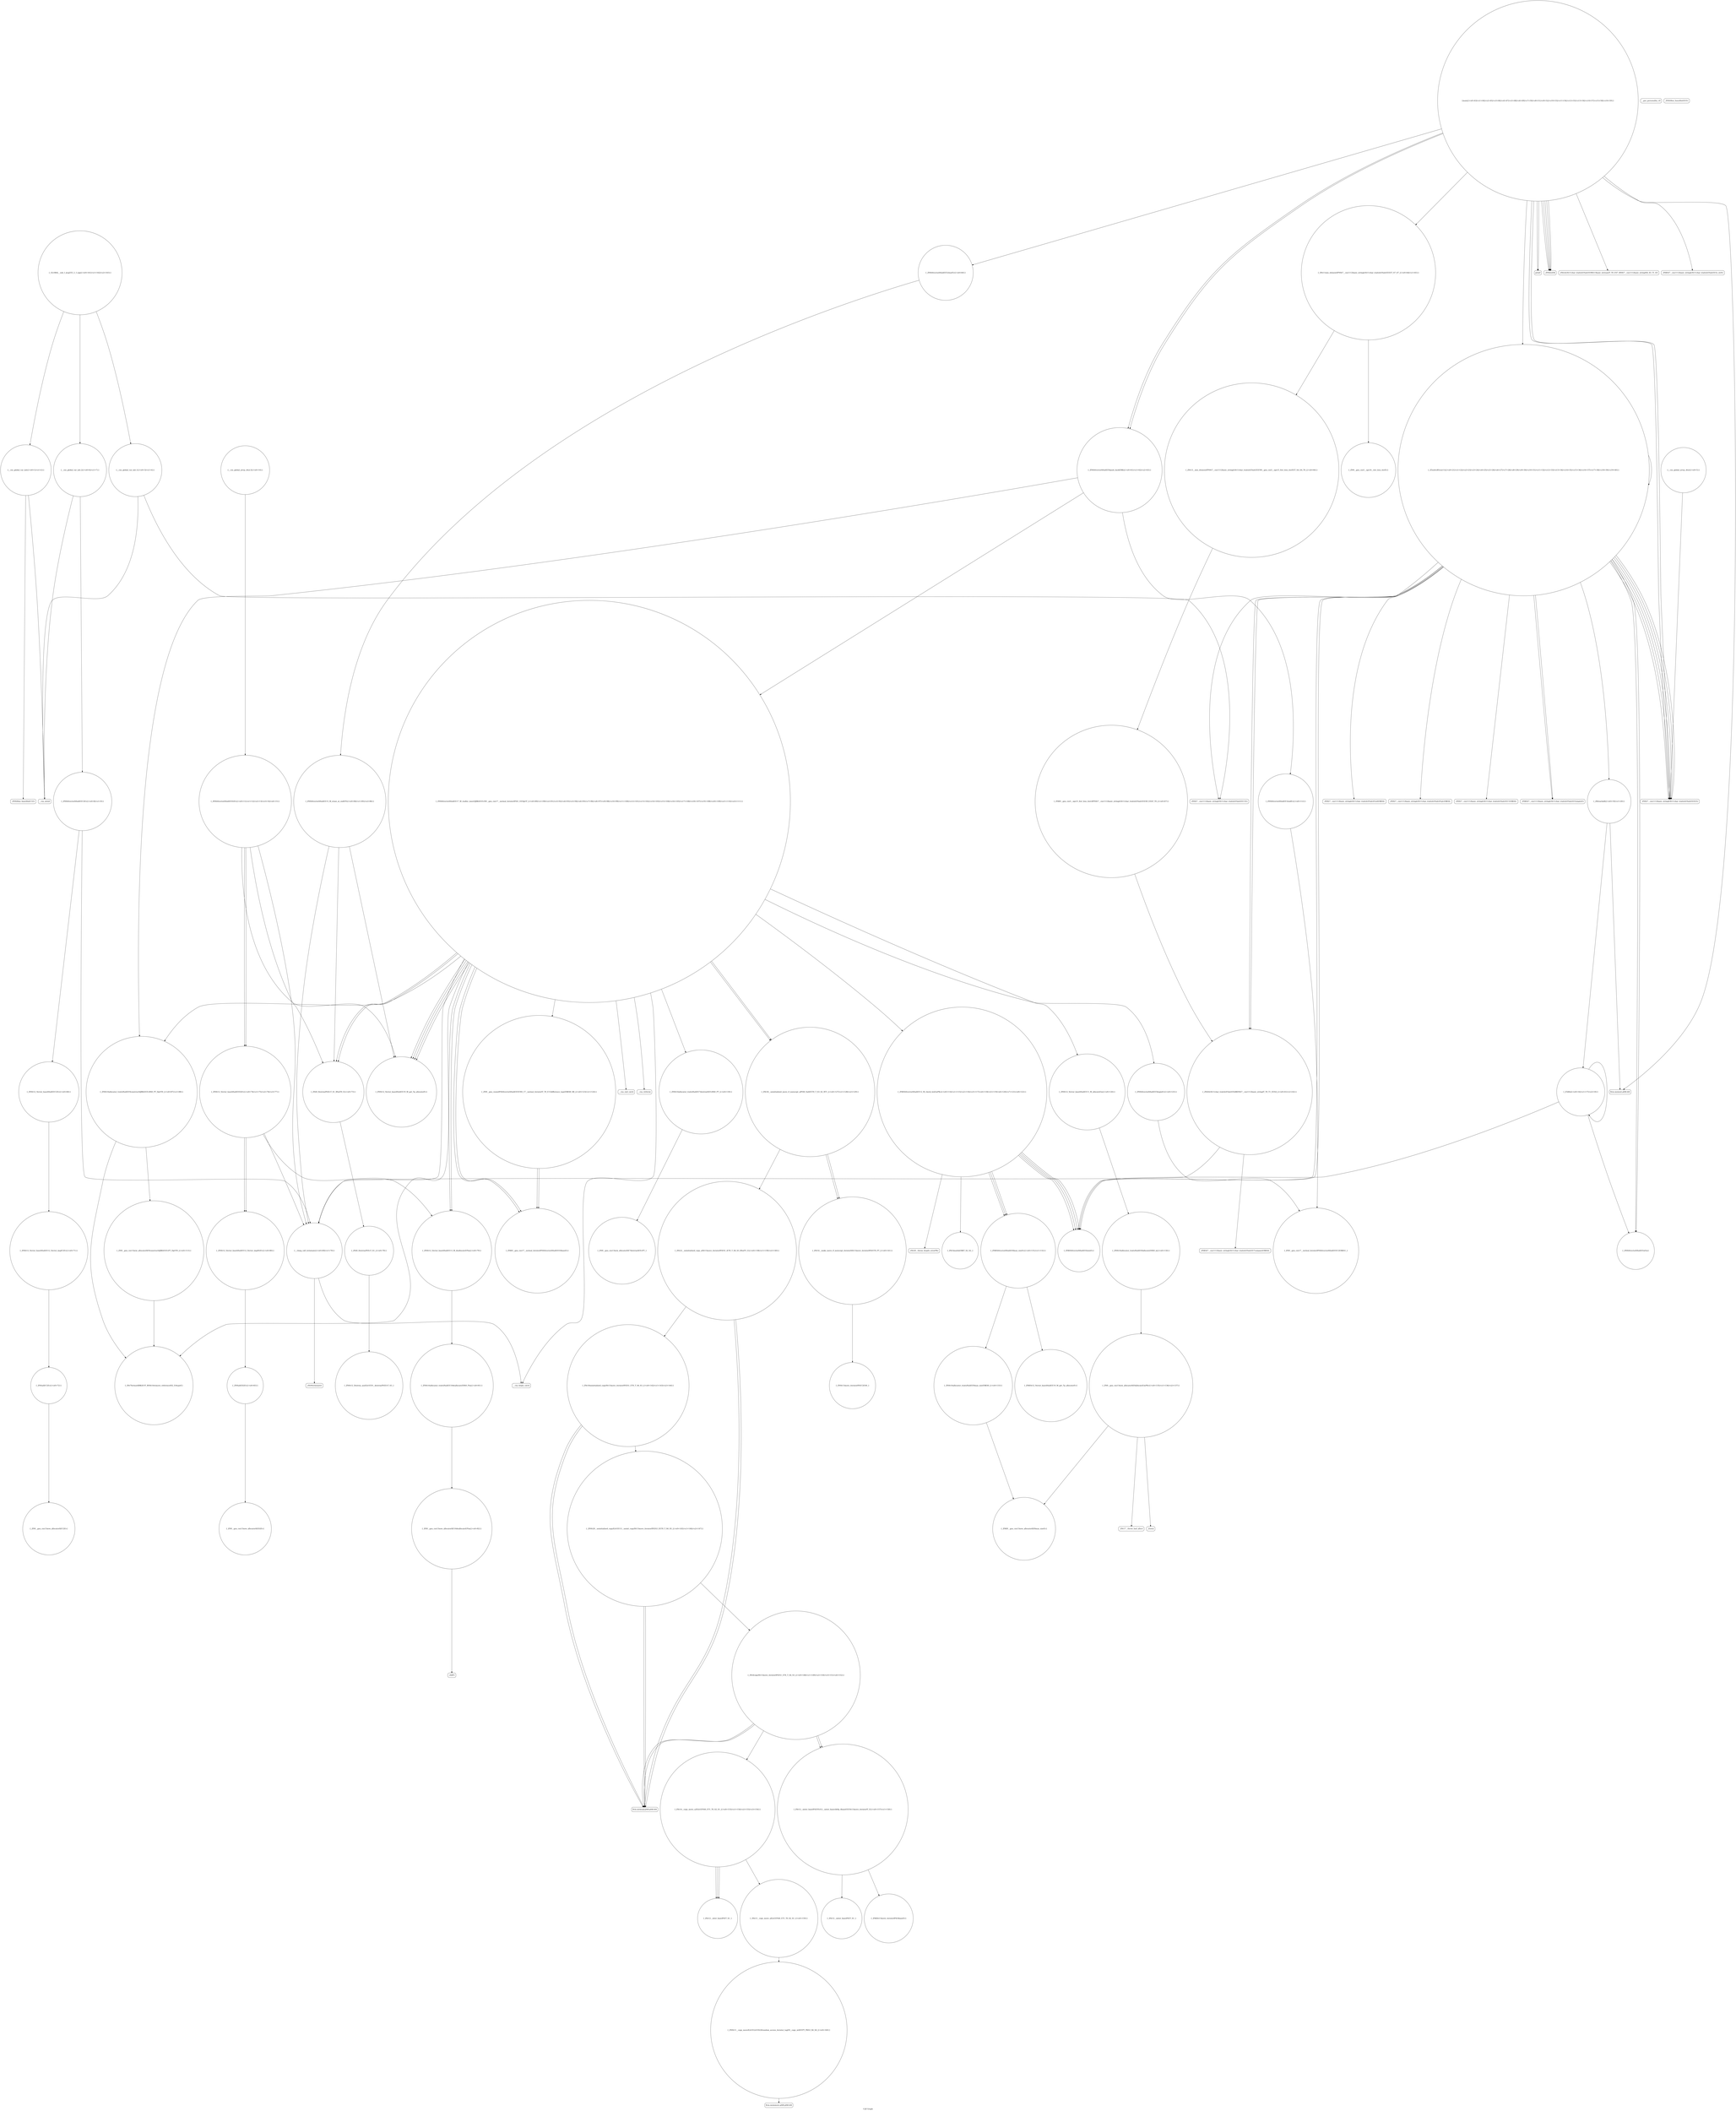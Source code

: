 digraph "Call Graph" {
	label="Call Graph";

	Node0x55cef1a92c20 [shape=record,shape=circle,label="{__cxx_global_var_init|{<s0>1|<s1>2}}"];
	Node0x55cef1a92c20:s0 -> Node0x55cef1a92ca0[color=black];
	Node0x55cef1a92c20:s1 -> Node0x55cef1c75ab0[color=black];
	Node0x55cef1c79650 [shape=record,shape=circle,label="{_ZSt12__niter_baseIPiET_S1_}"];
	Node0x55cef1c75cb0 [shape=record,shape=Mrecord,label="{_ZNSt7__cxx1112basic_stringIcSt11char_traitsIcESaIcEED1Ev}"];
	Node0x55cef1c771b0 [shape=record,shape=circle,label="{_GLOBAL__sub_I_msg555_2_1.cpp|{<s0>161|<s1>162|<s2>163}}"];
	Node0x55cef1c771b0:s0 -> Node0x55cef1a92c20[color=black];
	Node0x55cef1c771b0:s1 -> Node0x55cef1c75b30[color=black];
	Node0x55cef1c771b0:s2 -> Node0x55cef1c75d30[color=black];
	Node0x55cef1c76030 [shape=record,shape=circle,label="{_ZNSt6vectorIiSaIiEEixEm}"];
	Node0x55cef1c763b0 [shape=record,shape=Mrecord,label="{_ZNSt7__cxx1112basic_stringIcSt11char_traitsIcESaIcEEaSERKS4_}"];
	Node0x55cef1c76730 [shape=record,shape=circle,label="{_ZNSt6vectorIiSaIiEE9push_backERKi|{<s0>61|<s1>62|<s2>63}}"];
	Node0x55cef1c76730:s0 -> Node0x55cef1c78550[color=black];
	Node0x55cef1c76730:s1 -> Node0x55cef1c78650[color=black];
	Node0x55cef1c76730:s2 -> Node0x55cef1c785d0[color=black];
	Node0x55cef1c76ab0 [shape=record,shape=circle,label="{_ZNSt12_Vector_baseIiSaIiEEC2Ev|{<s0>68}}"];
	Node0x55cef1c76ab0:s0 -> Node0x55cef1c76cb0[color=black];
	Node0x55cef1c76e30 [shape=record,shape=circle,label="{_ZSt8_DestroyIPiiEvT_S1_RSaIT0_E|{<s0>73}}"];
	Node0x55cef1c76e30:s0 -> Node0x55cef1c76fb0[color=black];
	Node0x55cef1c781d0 [shape=record,shape=circle,label="{_ZNSt16allocator_traitsISaIiEE10deallocateERS0_Pim|{<s0>81}}"];
	Node0x55cef1c781d0:s0 -> Node0x55cef1c78250[color=black];
	Node0x55cef1c78550 [shape=record,shape=circle,label="{_ZNSt16allocator_traitsISaIiEE9constructIiJRKiEEEvRS0_PT_DpOT0_|{<s0>87|<s1>88}}"];
	Node0x55cef1c78550:s0 -> Node0x55cef1c78750[color=black];
	Node0x55cef1c78550:s1 -> Node0x55cef1c786d0[color=black];
	Node0x55cef1c788d0 [shape=record,shape=circle,label="{_ZNSt6vectorIiSaIiEE5beginEv|{<s0>125}}"];
	Node0x55cef1c788d0:s0 -> Node0x55cef1c78f50[color=black];
	Node0x55cef1c78c50 [shape=record,shape=circle,label="{_ZNKSt6vectorIiSaIiEE8max_sizeEv|{<s0>131|<s1>132}}"];
	Node0x55cef1c78c50:s0 -> Node0x55cef1c78e50[color=black];
	Node0x55cef1c78c50:s1 -> Node0x55cef1c78dd0[color=black];
	Node0x55cef1c78fd0 [shape=record,shape=circle,label="{_ZNSt16allocator_traitsISaIiEE8allocateERS0_m|{<s0>134}}"];
	Node0x55cef1c78fd0:s0 -> Node0x55cef1c79050[color=black];
	Node0x55cef1c79350 [shape=record,shape=Mrecord,label="{llvm.memcpy.p0i8.p0i8.i64}"];
	Node0x55cef1a92ca0 [shape=record,shape=Mrecord,label="{_ZNSt8ios_base4InitC1Ev}"];
	Node0x55cef1c796d0 [shape=record,shape=circle,label="{_ZNSt11__copy_moveILb1ELb1ESt26random_access_iterator_tagE8__copy_mIiEEPT_PKS3_S6_S4_|{<s0>160}}"];
	Node0x55cef1c796d0:s0 -> Node0x55cef1c79750[color=black];
	Node0x55cef1c75d30 [shape=record,shape=circle,label="{__cxx_global_var_init.2|{<s0>6|<s1>7}}"];
	Node0x55cef1c75d30:s0 -> Node0x55cef1c75db0[color=black];
	Node0x55cef1c75d30:s1 -> Node0x55cef1c75ab0[color=black];
	Node0x55cef1c760b0 [shape=record,shape=circle,label="{_Z8reachalli|{<s0>19|<s1>20}}"];
	Node0x55cef1c760b0:s0 -> Node0x55cef1c76130[color=black];
	Node0x55cef1c760b0:s1 -> Node0x55cef1c75f30[color=black];
	Node0x55cef1c76430 [shape=record,shape=Mrecord,label="{__gxx_personality_v0}"];
	Node0x55cef1c767b0 [shape=record,shape=circle,label="{_ZSt11min_elementIPNSt7__cxx1112basic_stringIcSt11char_traitsIcESaIcEEEET_S7_S7_|{<s0>64|<s1>65}}"];
	Node0x55cef1c767b0:s0 -> Node0x55cef1c769b0[color=black];
	Node0x55cef1c767b0:s1 -> Node0x55cef1c76930[color=black];
	Node0x55cef1c76b30 [shape=record,shape=circle,label="{__clang_call_terminate|{<s0>69|<s1>70}}"];
	Node0x55cef1c76b30:s0 -> Node0x55cef1c76bb0[color=black];
	Node0x55cef1c76b30:s1 -> Node0x55cef1c76c30[color=black];
	Node0x55cef1c76eb0 [shape=record,shape=circle,label="{_ZNSt12_Vector_baseIiSaIiEE19_M_get_Tp_allocatorEv}"];
	Node0x55cef1c78250 [shape=record,shape=circle,label="{_ZN9__gnu_cxx13new_allocatorIiE10deallocateEPim|{<s0>82}}"];
	Node0x55cef1c78250:s0 -> Node0x55cef1c782d0[color=black];
	Node0x55cef1c785d0 [shape=record,shape=circle,label="{_ZNSt6vectorIiSaIiEE17_M_realloc_insertIJRKiEEEvN9__gnu_cxx17__normal_iteratorIPiS1_EEDpOT_|{<s0>89|<s1>90|<s2>91|<s3>92|<s4>93|<s5>94|<s6>95|<s7>96|<s8>97|<s9>98|<s10>99|<s11>100|<s12>101|<s13>102|<s14>103|<s15>104|<s16>105|<s17>106|<s18>107|<s19>108|<s20>109|<s21>110|<s22>111}}"];
	Node0x55cef1c785d0:s0 -> Node0x55cef1c787d0[color=black];
	Node0x55cef1c785d0:s1 -> Node0x55cef1c788d0[color=black];
	Node0x55cef1c785d0:s2 -> Node0x55cef1c78850[color=black];
	Node0x55cef1c785d0:s3 -> Node0x55cef1c78950[color=black];
	Node0x55cef1c785d0:s4 -> Node0x55cef1c78750[color=black];
	Node0x55cef1c785d0:s5 -> Node0x55cef1c78550[color=black];
	Node0x55cef1c785d0:s6 -> Node0x55cef1c78a50[color=black];
	Node0x55cef1c785d0:s7 -> Node0x55cef1c76eb0[color=black];
	Node0x55cef1c785d0:s8 -> Node0x55cef1c789d0[color=black];
	Node0x55cef1c785d0:s9 -> Node0x55cef1c78a50[color=black];
	Node0x55cef1c785d0:s10 -> Node0x55cef1c76eb0[color=black];
	Node0x55cef1c785d0:s11 -> Node0x55cef1c789d0[color=black];
	Node0x55cef1c785d0:s12 -> Node0x55cef1c76bb0[color=black];
	Node0x55cef1c785d0:s13 -> Node0x55cef1c78ad0[color=black];
	Node0x55cef1c785d0:s14 -> Node0x55cef1c78bd0[color=black];
	Node0x55cef1c785d0:s15 -> Node0x55cef1c76eb0[color=black];
	Node0x55cef1c785d0:s16 -> Node0x55cef1c76e30[color=black];
	Node0x55cef1c785d0:s17 -> Node0x55cef1c770b0[color=black];
	Node0x55cef1c785d0:s18 -> Node0x55cef1c78b50[color=black];
	Node0x55cef1c785d0:s19 -> Node0x55cef1c76eb0[color=black];
	Node0x55cef1c785d0:s20 -> Node0x55cef1c76e30[color=black];
	Node0x55cef1c785d0:s21 -> Node0x55cef1c770b0[color=black];
	Node0x55cef1c785d0:s22 -> Node0x55cef1c76b30[color=black];
	Node0x55cef1c78950 [shape=record,shape=circle,label="{_ZNSt12_Vector_baseIiSaIiEE11_M_allocateEm|{<s0>126}}"];
	Node0x55cef1c78950:s0 -> Node0x55cef1c78fd0[color=black];
	Node0x55cef1c78cd0 [shape=record,shape=Mrecord,label="{_ZSt20__throw_length_errorPKc}"];
	Node0x55cef1c79050 [shape=record,shape=circle,label="{_ZN9__gnu_cxx13new_allocatorIiE8allocateEmPKv|{<s0>135|<s1>136|<s2>137}}"];
	Node0x55cef1c79050:s0 -> Node0x55cef1c78ed0[color=black];
	Node0x55cef1c79050:s1 -> Node0x55cef1c790d0[color=black];
	Node0x55cef1c79050:s2 -> Node0x55cef1c79150[color=black];
	Node0x55cef1c793d0 [shape=record,shape=circle,label="{_ZNSt20__uninitialized_copyILb1EE13__uninit_copyISt13move_iteratorIPiES3_EET0_T_S6_S5_|{<s0>145|<s1>146|<s2>147}}"];
	Node0x55cef1c793d0:s0 -> Node0x55cef1c79350[color=black];
	Node0x55cef1c793d0:s1 -> Node0x55cef1c79350[color=black];
	Node0x55cef1c793d0:s2 -> Node0x55cef1c79450[color=black];
	Node0x55cef1c75a30 [shape=record,shape=Mrecord,label="{_ZNSt8ios_base4InitD1Ev}"];
	Node0x55cef1c79750 [shape=record,shape=Mrecord,label="{llvm.memmove.p0i8.p0i8.i64}"];
	Node0x55cef1c75db0 [shape=record,shape=circle,label="{_ZNSt6vectorIiSaIiEEC2Ev|{<s0>8|<s1>9}}"];
	Node0x55cef1c75db0:s0 -> Node0x55cef1c76ab0[color=black];
	Node0x55cef1c75db0:s1 -> Node0x55cef1c76b30[color=black];
	Node0x55cef1c76130 [shape=record,shape=Mrecord,label="{llvm.memset.p0i8.i64}"];
	Node0x55cef1c764b0 [shape=record,shape=Mrecord,label="{_ZNSt7__cxx1112basic_stringIcSt11char_traitsIcESaIcEEpLERKS4_}"];
	Node0x55cef1c76830 [shape=record,shape=Mrecord,label="{printf}"];
	Node0x55cef1c76bb0 [shape=record,shape=Mrecord,label="{__cxa_begin_catch}"];
	Node0x55cef1c76f30 [shape=record,shape=circle,label="{_ZNSt12_Vector_baseIiSaIiEED2Ev|{<s0>74|<s1>75|<s2>76|<s3>77}}"];
	Node0x55cef1c76f30:s0 -> Node0x55cef1c770b0[color=black];
	Node0x55cef1c76f30:s1 -> Node0x55cef1c78150[color=black];
	Node0x55cef1c76f30:s2 -> Node0x55cef1c78150[color=black];
	Node0x55cef1c76f30:s3 -> Node0x55cef1c76b30[color=black];
	Node0x55cef1c782d0 [shape=record,shape=Mrecord,label="{_ZdlPv}"];
	Node0x55cef1c78650 [shape=record,shape=circle,label="{_ZNSt6vectorIiSaIiEE3endEv|{<s0>112}}"];
	Node0x55cef1c78650:s0 -> Node0x55cef1c78f50[color=black];
	Node0x55cef1c789d0 [shape=record,shape=circle,label="{_ZSt34__uninitialized_move_if_noexcept_aIPiS0_SaIiEET0_T_S3_S2_RT1_|{<s0>127|<s1>128|<s2>129}}"];
	Node0x55cef1c789d0:s0 -> Node0x55cef1c79250[color=black];
	Node0x55cef1c789d0:s1 -> Node0x55cef1c79250[color=black];
	Node0x55cef1c789d0:s2 -> Node0x55cef1c791d0[color=black];
	Node0x55cef1c78d50 [shape=record,shape=circle,label="{_ZSt3maxImERKT_S2_S2_}"];
	Node0x55cef1c790d0 [shape=record,shape=Mrecord,label="{_ZSt17__throw_bad_allocv}"];
	Node0x55cef1c79450 [shape=record,shape=circle,label="{_ZSt4copyISt13move_iteratorIPiES1_ET0_T_S4_S3_|{<s0>148|<s1>149|<s2>150|<s3>151|<s4>152}}"];
	Node0x55cef1c79450:s0 -> Node0x55cef1c79350[color=black];
	Node0x55cef1c79450:s1 -> Node0x55cef1c79550[color=black];
	Node0x55cef1c79450:s2 -> Node0x55cef1c79350[color=black];
	Node0x55cef1c79450:s3 -> Node0x55cef1c79550[color=black];
	Node0x55cef1c79450:s4 -> Node0x55cef1c794d0[color=black];
	Node0x55cef1c75ab0 [shape=record,shape=Mrecord,label="{__cxa_atexit}"];
	Node0x55cef1c797d0 [shape=record,shape=circle,label="{_ZSt12__miter_baseIPiET_S1_}"];
	Node0x55cef1c75e30 [shape=record,shape=circle,label="{__cxx_global_array_dtor.3|{<s0>10}}"];
	Node0x55cef1c75e30:s0 -> Node0x55cef1c75eb0[color=black];
	Node0x55cef1c761b0 [shape=record,shape=circle,label="{_Z5solveB5cxx11i|{<s0>21|<s1>22|<s2>23|<s3>24|<s4>25|<s5>26|<s6>27|<s7>28|<s8>29|<s9>30|<s10>31|<s11>32|<s12>33|<s13>34|<s14>35|<s15>36|<s16>37|<s17>38|<s18>39|<s19>40}}"];
	Node0x55cef1c761b0:s0 -> Node0x55cef1c76230[color=black];
	Node0x55cef1c761b0:s1 -> Node0x55cef1c75bb0[color=black];
	Node0x55cef1c761b0:s2 -> Node0x55cef1c75fb0[color=black];
	Node0x55cef1c761b0:s3 -> Node0x55cef1c76030[color=black];
	Node0x55cef1c761b0:s4 -> Node0x55cef1c762b0[color=black];
	Node0x55cef1c761b0:s5 -> Node0x55cef1c76330[color=black];
	Node0x55cef1c761b0:s6 -> Node0x55cef1c763b0[color=black];
	Node0x55cef1c761b0:s7 -> Node0x55cef1c762b0[color=black];
	Node0x55cef1c761b0:s8 -> Node0x55cef1c760b0[color=black];
	Node0x55cef1c761b0:s9 -> Node0x55cef1c75fb0[color=black];
	Node0x55cef1c761b0:s10 -> Node0x55cef1c76030[color=black];
	Node0x55cef1c761b0:s11 -> Node0x55cef1c76330[color=black];
	Node0x55cef1c761b0:s12 -> Node0x55cef1c761b0[color=black];
	Node0x55cef1c761b0:s13 -> Node0x55cef1c764b0[color=black];
	Node0x55cef1c761b0:s14 -> Node0x55cef1c75cb0[color=black];
	Node0x55cef1c761b0:s15 -> Node0x55cef1c75cb0[color=black];
	Node0x55cef1c761b0:s16 -> Node0x55cef1c75cb0[color=black];
	Node0x55cef1c761b0:s17 -> Node0x55cef1c75cb0[color=black];
	Node0x55cef1c761b0:s18 -> Node0x55cef1c75cb0[color=black];
	Node0x55cef1c761b0:s19 -> Node0x55cef1c75cb0[color=black];
	Node0x55cef1c76530 [shape=record,shape=circle,label="{main|{<s0>43|<s1>44|<s2>45|<s3>46|<s4>47|<s5>48|<s6>49|<s7>50|<s8>51|<s9>52|<s10>53|<s11>54|<s12>55|<s13>56|<s14>57|<s15>58|<s16>59}}"];
	Node0x55cef1c76530:s0 -> Node0x55cef1c765b0[color=black];
	Node0x55cef1c76530:s1 -> Node0x55cef1c765b0[color=black];
	Node0x55cef1c76530:s2 -> Node0x55cef1c765b0[color=black];
	Node0x55cef1c76530:s3 -> Node0x55cef1c76630[color=black];
	Node0x55cef1c76530:s4 -> Node0x55cef1c766b0[color=black];
	Node0x55cef1c76530:s5 -> Node0x55cef1c765b0[color=black];
	Node0x55cef1c76530:s6 -> Node0x55cef1c765b0[color=black];
	Node0x55cef1c76530:s7 -> Node0x55cef1c76730[color=black];
	Node0x55cef1c76530:s8 -> Node0x55cef1c76730[color=black];
	Node0x55cef1c76530:s9 -> Node0x55cef1c76130[color=black];
	Node0x55cef1c76530:s10 -> Node0x55cef1c767b0[color=black];
	Node0x55cef1c76530:s11 -> Node0x55cef1c76830[color=black];
	Node0x55cef1c76530:s12 -> Node0x55cef1c761b0[color=black];
	Node0x55cef1c76530:s13 -> Node0x55cef1c768b0[color=black];
	Node0x55cef1c76530:s14 -> Node0x55cef1c76830[color=black];
	Node0x55cef1c76530:s15 -> Node0x55cef1c75cb0[color=black];
	Node0x55cef1c76530:s16 -> Node0x55cef1c75cb0[color=black];
	Node0x55cef1c768b0 [shape=record,shape=Mrecord,label="{_ZNKSt7__cxx1112basic_stringIcSt11char_traitsIcESaIcEE5c_strEv}"];
	Node0x55cef1c76c30 [shape=record,shape=Mrecord,label="{_ZSt9terminatev}"];
	Node0x55cef1c76fb0 [shape=record,shape=circle,label="{_ZSt8_DestroyIPiEvT_S1_|{<s0>78}}"];
	Node0x55cef1c76fb0:s0 -> Node0x55cef1c77030[color=black];
	Node0x55cef1c78350 [shape=record,shape=circle,label="{_ZNSaIiED2Ev|{<s0>83}}"];
	Node0x55cef1c78350:s0 -> Node0x55cef1c783d0[color=black];
	Node0x55cef1c786d0 [shape=record,shape=circle,label="{_ZN9__gnu_cxx13new_allocatorIiE9constructIiJRKiEEEvPT_DpOT0_|{<s0>113}}"];
	Node0x55cef1c786d0:s0 -> Node0x55cef1c78750[color=black];
	Node0x55cef1c78a50 [shape=record,shape=circle,label="{_ZNK9__gnu_cxx17__normal_iteratorIPiSt6vectorIiSaIiEEE4baseEv}"];
	Node0x55cef1c78dd0 [shape=record,shape=circle,label="{_ZNSt16allocator_traitsISaIiEE8max_sizeERKS0_|{<s0>133}}"];
	Node0x55cef1c78dd0:s0 -> Node0x55cef1c78ed0[color=black];
	Node0x55cef1c79150 [shape=record,shape=Mrecord,label="{_Znwm}"];
	Node0x55cef1c794d0 [shape=record,shape=circle,label="{_ZSt14__copy_move_a2ILb1EPiS0_ET1_T0_S2_S1_|{<s0>153|<s1>154|<s2>155|<s3>156}}"];
	Node0x55cef1c794d0:s0 -> Node0x55cef1c79650[color=black];
	Node0x55cef1c794d0:s1 -> Node0x55cef1c79650[color=black];
	Node0x55cef1c794d0:s2 -> Node0x55cef1c79650[color=black];
	Node0x55cef1c794d0:s3 -> Node0x55cef1c795d0[color=black];
	Node0x55cef1c75b30 [shape=record,shape=circle,label="{__cxx_global_var_init.1|{<s0>3|<s1>4}}"];
	Node0x55cef1c75b30:s0 -> Node0x55cef1c75bb0[color=black];
	Node0x55cef1c75b30:s1 -> Node0x55cef1c75ab0[color=black];
	Node0x55cef1c79850 [shape=record,shape=circle,label="{_ZNKSt13move_iteratorIPiE4baseEv}"];
	Node0x55cef1c75eb0 [shape=record,shape=circle,label="{_ZNSt6vectorIiSaIiEED2Ev|{<s0>11|<s1>12|<s2>13|<s3>14|<s4>15}}"];
	Node0x55cef1c75eb0:s0 -> Node0x55cef1c76eb0[color=black];
	Node0x55cef1c75eb0:s1 -> Node0x55cef1c76e30[color=black];
	Node0x55cef1c75eb0:s2 -> Node0x55cef1c76f30[color=black];
	Node0x55cef1c75eb0:s3 -> Node0x55cef1c76f30[color=black];
	Node0x55cef1c75eb0:s4 -> Node0x55cef1c76b30[color=black];
	Node0x55cef1c76230 [shape=record,shape=Mrecord,label="{_ZNSt7__cxx1112basic_stringIcSt11char_traitsIcESaIcEEC1ERKS4_}"];
	Node0x55cef1c765b0 [shape=record,shape=Mrecord,label="{_ZNSirsERi}"];
	Node0x55cef1c76930 [shape=record,shape=circle,label="{_ZSt13__min_elementIPNSt7__cxx1112basic_stringIcSt11char_traitsIcESaIcEEEN9__gnu_cxx5__ops15_Iter_less_iterEET_SA_SA_T0_|{<s0>66}}"];
	Node0x55cef1c76930:s0 -> Node0x55cef1c76a30[color=black];
	Node0x55cef1c76cb0 [shape=record,shape=circle,label="{_ZNSt12_Vector_baseIiSaIiEE12_Vector_implC2Ev|{<s0>71}}"];
	Node0x55cef1c76cb0:s0 -> Node0x55cef1c76d30[color=black];
	Node0x55cef1c77030 [shape=record,shape=circle,label="{_ZNSt12_Destroy_auxILb1EE9__destroyIPiEEvT_S3_}"];
	Node0x55cef1c783d0 [shape=record,shape=circle,label="{_ZN9__gnu_cxx13new_allocatorIiED2Ev}"];
	Node0x55cef1c78750 [shape=record,shape=circle,label="{_ZSt7forwardIRKiEOT_RNSt16remove_referenceIS2_E4typeE}"];
	Node0x55cef1c78ad0 [shape=record,shape=circle,label="{_ZNSt16allocator_traitsISaIiEE7destroyIiEEvRS0_PT_|{<s0>130}}"];
	Node0x55cef1c78ad0:s0 -> Node0x55cef1c77130[color=black];
	Node0x55cef1c78e50 [shape=record,shape=circle,label="{_ZNKSt12_Vector_baseIiSaIiEE19_M_get_Tp_allocatorEv}"];
	Node0x55cef1c791d0 [shape=record,shape=circle,label="{_ZSt22__uninitialized_copy_aISt13move_iteratorIPiES1_iET0_T_S4_S3_RSaIT1_E|{<s0>138|<s1>139|<s2>140}}"];
	Node0x55cef1c791d0:s0 -> Node0x55cef1c79350[color=black];
	Node0x55cef1c791d0:s1 -> Node0x55cef1c79350[color=black];
	Node0x55cef1c791d0:s2 -> Node0x55cef1c792d0[color=black];
	Node0x55cef1c79550 [shape=record,shape=circle,label="{_ZSt12__miter_baseIPiEDTcl12__miter_basecldtfp_4baseEEESt13move_iteratorIT_E|{<s0>157|<s1>158}}"];
	Node0x55cef1c79550:s0 -> Node0x55cef1c79850[color=black];
	Node0x55cef1c79550:s1 -> Node0x55cef1c797d0[color=black];
	Node0x55cef1c75bb0 [shape=record,shape=Mrecord,label="{_ZNSt7__cxx1112basic_stringIcSt11char_traitsIcESaIcEEC1Ev}"];
	Node0x55cef1c798d0 [shape=record,shape=circle,label="{_ZNSt13move_iteratorIPiEC2ES0_}"];
	Node0x55cef1c75f30 [shape=record,shape=circle,label="{_Z3dfsi|{<s0>16|<s1>17|<s2>18}}"];
	Node0x55cef1c75f30:s0 -> Node0x55cef1c75fb0[color=black];
	Node0x55cef1c75f30:s1 -> Node0x55cef1c76030[color=black];
	Node0x55cef1c75f30:s2 -> Node0x55cef1c75f30[color=black];
	Node0x55cef1c762b0 [shape=record,shape=Mrecord,label="{_ZNKSt7__cxx1112basic_stringIcSt11char_traitsIcESaIcEE5emptyEv}"];
	Node0x55cef1c76630 [shape=record,shape=Mrecord,label="{_ZStrsIcSt11char_traitsIcESaIcEERSt13basic_istreamIT_T0_ES7_RNSt7__cxx1112basic_stringIS4_S5_T1_EE}"];
	Node0x55cef1c769b0 [shape=record,shape=circle,label="{_ZN9__gnu_cxx5__ops16__iter_less_iterEv}"];
	Node0x55cef1c76d30 [shape=record,shape=circle,label="{_ZNSaIiEC2Ev|{<s0>72}}"];
	Node0x55cef1c76d30:s0 -> Node0x55cef1c76db0[color=black];
	Node0x55cef1c770b0 [shape=record,shape=circle,label="{_ZNSt12_Vector_baseIiSaIiEE13_M_deallocateEPim|{<s0>79}}"];
	Node0x55cef1c770b0:s0 -> Node0x55cef1c781d0[color=black];
	Node0x55cef1c78450 [shape=record,shape=Mrecord,label="{_ZNKSt7__cxx1112basic_stringIcSt11char_traitsIcESaIcEE7compareERKS4_}"];
	Node0x55cef1c787d0 [shape=record,shape=circle,label="{_ZNKSt6vectorIiSaIiEE12_M_check_lenEmPKc|{<s0>114|<s1>115|<s2>116|<s3>117|<s4>118|<s5>119|<s6>120|<s7>121|<s8>122}}"];
	Node0x55cef1c787d0:s0 -> Node0x55cef1c78c50[color=black];
	Node0x55cef1c787d0:s1 -> Node0x55cef1c75fb0[color=black];
	Node0x55cef1c787d0:s2 -> Node0x55cef1c78cd0[color=black];
	Node0x55cef1c787d0:s3 -> Node0x55cef1c75fb0[color=black];
	Node0x55cef1c787d0:s4 -> Node0x55cef1c75fb0[color=black];
	Node0x55cef1c787d0:s5 -> Node0x55cef1c78d50[color=black];
	Node0x55cef1c787d0:s6 -> Node0x55cef1c75fb0[color=black];
	Node0x55cef1c787d0:s7 -> Node0x55cef1c78c50[color=black];
	Node0x55cef1c787d0:s8 -> Node0x55cef1c78c50[color=black];
	Node0x55cef1c78b50 [shape=record,shape=Mrecord,label="{__cxa_rethrow}"];
	Node0x55cef1c78ed0 [shape=record,shape=circle,label="{_ZNK9__gnu_cxx13new_allocatorIiE8max_sizeEv}"];
	Node0x55cef1c79250 [shape=record,shape=circle,label="{_ZSt32__make_move_if_noexcept_iteratorIiSt13move_iteratorIPiEET0_PT_|{<s0>141}}"];
	Node0x55cef1c79250:s0 -> Node0x55cef1c798d0[color=black];
	Node0x55cef1c795d0 [shape=record,shape=circle,label="{_ZSt13__copy_move_aILb1EPiS0_ET1_T0_S2_S1_|{<s0>159}}"];
	Node0x55cef1c795d0:s0 -> Node0x55cef1c796d0[color=black];
	Node0x55cef1c75c30 [shape=record,shape=circle,label="{__cxx_global_array_dtor|{<s0>5}}"];
	Node0x55cef1c75c30:s0 -> Node0x55cef1c75cb0[color=black];
	Node0x55cef1c77130 [shape=record,shape=circle,label="{_ZN9__gnu_cxx13new_allocatorIiE7destroyIiEEvPT_}"];
	Node0x55cef1c75fb0 [shape=record,shape=circle,label="{_ZNKSt6vectorIiSaIiEE4sizeEv}"];
	Node0x55cef1c76330 [shape=record,shape=circle,label="{_ZStltIcSt11char_traitsIcESaIcEEbRKNSt7__cxx1112basic_stringIT_T0_T1_EESA_|{<s0>41|<s1>42}}"];
	Node0x55cef1c76330:s0 -> Node0x55cef1c78450[color=black];
	Node0x55cef1c76330:s1 -> Node0x55cef1c76b30[color=black];
	Node0x55cef1c766b0 [shape=record,shape=circle,label="{_ZNSt6vectorIiSaIiEE5clearEv|{<s0>60}}"];
	Node0x55cef1c766b0:s0 -> Node0x55cef1c784d0[color=black];
	Node0x55cef1c76a30 [shape=record,shape=circle,label="{_ZNK9__gnu_cxx5__ops15_Iter_less_iterclIPNSt7__cxx1112basic_stringIcSt11char_traitsIcESaIcEEES9_EEbT_T0_|{<s0>67}}"];
	Node0x55cef1c76a30:s0 -> Node0x55cef1c76330[color=black];
	Node0x55cef1c76db0 [shape=record,shape=circle,label="{_ZN9__gnu_cxx13new_allocatorIiEC2Ev}"];
	Node0x55cef1c78150 [shape=record,shape=circle,label="{_ZNSt12_Vector_baseIiSaIiEE12_Vector_implD2Ev|{<s0>80}}"];
	Node0x55cef1c78150:s0 -> Node0x55cef1c78350[color=black];
	Node0x55cef1c784d0 [shape=record,shape=circle,label="{_ZNSt6vectorIiSaIiEE15_M_erase_at_endEPi|{<s0>84|<s1>85|<s2>86}}"];
	Node0x55cef1c784d0:s0 -> Node0x55cef1c76eb0[color=black];
	Node0x55cef1c784d0:s1 -> Node0x55cef1c76e30[color=black];
	Node0x55cef1c784d0:s2 -> Node0x55cef1c76b30[color=black];
	Node0x55cef1c78850 [shape=record,shape=circle,label="{_ZN9__gnu_cxxmiIPiSt6vectorIiSaIiEEEENS_17__normal_iteratorIT_T0_E15difference_typeERKS8_SB_|{<s0>123|<s1>124}}"];
	Node0x55cef1c78850:s0 -> Node0x55cef1c78a50[color=black];
	Node0x55cef1c78850:s1 -> Node0x55cef1c78a50[color=black];
	Node0x55cef1c78bd0 [shape=record,shape=Mrecord,label="{__cxa_end_catch}"];
	Node0x55cef1c78f50 [shape=record,shape=circle,label="{_ZN9__gnu_cxx17__normal_iteratorIPiSt6vectorIiSaIiEEEC2ERKS1_}"];
	Node0x55cef1c792d0 [shape=record,shape=circle,label="{_ZSt18uninitialized_copyISt13move_iteratorIPiES1_ET0_T_S4_S3_|{<s0>142|<s1>143|<s2>144}}"];
	Node0x55cef1c792d0:s0 -> Node0x55cef1c79350[color=black];
	Node0x55cef1c792d0:s1 -> Node0x55cef1c79350[color=black];
	Node0x55cef1c792d0:s2 -> Node0x55cef1c793d0[color=black];
}
